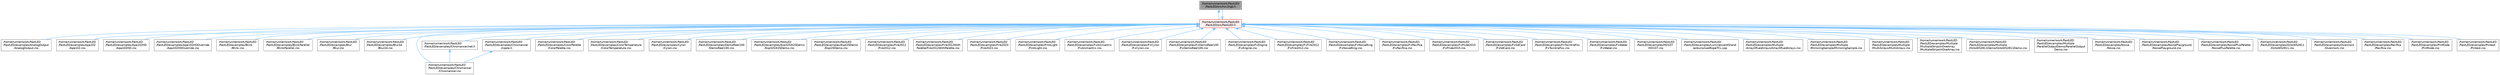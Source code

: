 digraph "/home/runner/work/FastLED/FastLED/src/hsv2rgb.h"
{
 // LATEX_PDF_SIZE
  bgcolor="transparent";
  edge [fontname=Helvetica,fontsize=10,labelfontname=Helvetica,labelfontsize=10];
  node [fontname=Helvetica,fontsize=10,shape=box,height=0.2,width=0.4];
  Node1 [id="Node000001",label="/home/runner/work/FastLED\l/FastLED/src/hsv2rgb.h",height=0.2,width=0.4,color="gray40", fillcolor="grey60", style="filled", fontcolor="black",tooltip="Functions to convert from the HSV colorspace to the RGB colorspace."];
  Node1 -> Node2 [id="edge1_Node000001_Node000002",dir="back",color="steelblue1",style="solid",tooltip=" "];
  Node2 [id="Node000002",label="/home/runner/work/FastLED\l/FastLED/src/FastLED.h",height=0.2,width=0.4,color="red", fillcolor="#FFF0F0", style="filled",URL="$db/d97/_fast_l_e_d_8h.html",tooltip="central include file for FastLED, defines the CFastLED class/object"];
  Node2 -> Node3 [id="edge2_Node000002_Node000003",dir="back",color="steelblue1",style="solid",tooltip=" "];
  Node3 [id="Node000003",label="/home/runner/work/FastLED\l/FastLED/examples/AnalogOutput\l/AnalogOutput.ino",height=0.2,width=0.4,color="grey40", fillcolor="white", style="filled",URL="$d5/d17/_analog_output_8ino.html",tooltip="Demonstrates how to use FastLED color functions even without a \"pixel-addressible\" smart LED strip."];
  Node2 -> Node4 [id="edge3_Node000002_Node000004",dir="back",color="steelblue1",style="solid",tooltip=" "];
  Node4 [id="Node000004",label="/home/runner/work/FastLED\l/FastLED/examples/Apa102\l/Apa102.ino",height=0.2,width=0.4,color="grey40", fillcolor="white", style="filled",URL="$dd/d0f/_apa102_8ino.html",tooltip=" "];
  Node2 -> Node5 [id="edge4_Node000002_Node000005",dir="back",color="steelblue1",style="solid",tooltip=" "];
  Node5 [id="Node000005",label="/home/runner/work/FastLED\l/FastLED/examples/Apa102HD\l/Apa102HD.ino",height=0.2,width=0.4,color="grey40", fillcolor="white", style="filled",URL="$d1/d75/_apa102_h_d_8ino.html",tooltip="Example showing how to use the APA102HD gamma correction."];
  Node2 -> Node6 [id="edge5_Node000002_Node000006",dir="back",color="steelblue1",style="solid",tooltip=" "];
  Node6 [id="Node000006",label="/home/runner/work/FastLED\l/FastLED/examples/Apa102HDOverride\l/Apa102HDOverride.ino",height=0.2,width=0.4,color="grey40", fillcolor="white", style="filled",URL="$d3/d6e/_apa102_h_d_override_8ino.html",tooltip=" "];
  Node2 -> Node7 [id="edge6_Node000002_Node000007",dir="back",color="steelblue1",style="solid",tooltip=" "];
  Node7 [id="Node000007",label="/home/runner/work/FastLED\l/FastLED/examples/Blink\l/Blink.ino",height=0.2,width=0.4,color="grey40", fillcolor="white", style="filled",URL="$d0/dc3/_blink_8ino.html",tooltip="Blink the first LED of an LED strip."];
  Node2 -> Node8 [id="edge7_Node000002_Node000008",dir="back",color="steelblue1",style="solid",tooltip=" "];
  Node8 [id="Node000008",label="/home/runner/work/FastLED\l/FastLED/examples/BlinkParallel\l/BlinkParallel.ino",height=0.2,width=0.4,color="grey40", fillcolor="white", style="filled",URL="$d5/d4d/_blink_parallel_8ino.html",tooltip="Shows parallel usage of WS2812 strips."];
  Node2 -> Node9 [id="edge8_Node000002_Node000009",dir="back",color="steelblue1",style="solid",tooltip=" "];
  Node9 [id="Node000009",label="/home/runner/work/FastLED\l/FastLED/examples/Blur\l/Blur.ino",height=0.2,width=0.4,color="grey40", fillcolor="white", style="filled",URL="$d4/d0c/_blur_8ino.html",tooltip=" "];
  Node2 -> Node10 [id="edge9_Node000002_Node000010",dir="back",color="steelblue1",style="solid",tooltip=" "];
  Node10 [id="Node000010",label="/home/runner/work/FastLED\l/FastLED/examples/Blur2d\l/Blur2d.ino",height=0.2,width=0.4,color="grey40", fillcolor="white", style="filled",URL="$df/d42/_blur2d_8ino.html",tooltip=" "];
  Node2 -> Node11 [id="edge10_Node000002_Node000011",dir="back",color="steelblue1",style="solid",tooltip=" "];
  Node11 [id="Node000011",label="/home/runner/work/FastLED\l/FastLED/examples/Chromancer\l/Chromancer.ino",height=0.2,width=0.4,color="grey40", fillcolor="white", style="filled",URL="$d1/ddb/_chromancer_8ino.html",tooltip=" "];
  Node2 -> Node12 [id="edge11_Node000002_Node000012",dir="back",color="steelblue1",style="solid",tooltip=" "];
  Node12 [id="Node000012",label="/home/runner/work/FastLED\l/FastLED/examples/Chromancer/net.h",height=0.2,width=0.4,color="grey40", fillcolor="white", style="filled",URL="$d7/d97/net_8h.html",tooltip=" "];
  Node12 -> Node11 [id="edge12_Node000012_Node000011",dir="back",color="steelblue1",style="solid",tooltip=" "];
  Node2 -> Node13 [id="edge13_Node000002_Node000013",dir="back",color="steelblue1",style="solid",tooltip=" "];
  Node13 [id="Node000013",label="/home/runner/work/FastLED\l/FastLED/examples/Chromancer\l/ripple.h",height=0.2,width=0.4,color="grey40", fillcolor="white", style="filled",URL="$de/de3/ripple_8h.html",tooltip=" "];
  Node13 -> Node11 [id="edge14_Node000013_Node000011",dir="back",color="steelblue1",style="solid",tooltip=" "];
  Node2 -> Node14 [id="edge15_Node000002_Node000014",dir="back",color="steelblue1",style="solid",tooltip=" "];
  Node14 [id="Node000014",label="/home/runner/work/FastLED\l/FastLED/examples/ColorPalette\l/ColorPalette.ino",height=0.2,width=0.4,color="grey40", fillcolor="white", style="filled",URL="$d1/dc5/_color_palette_8ino.html",tooltip="Demonstrates how to use Color Palettes."];
  Node2 -> Node15 [id="edge16_Node000002_Node000015",dir="back",color="steelblue1",style="solid",tooltip=" "];
  Node15 [id="Node000015",label="/home/runner/work/FastLED\l/FastLED/examples/ColorTemperature\l/ColorTemperature.ino",height=0.2,width=0.4,color="grey40", fillcolor="white", style="filled",URL="$d7/d22/_color_temperature_8ino.html",tooltip="Demonstrates how to use ColorTemperature based color correction."];
  Node2 -> Node16 [id="edge17_Node000002_Node000016",dir="back",color="steelblue1",style="solid",tooltip=" "];
  Node16 [id="Node000016",label="/home/runner/work/FastLED\l/FastLED/examples/Cylon\l/Cylon.ino",height=0.2,width=0.4,color="grey40", fillcolor="white", style="filled",URL="$d8/d97/_cylon_8ino.html",tooltip="An animation that moves a single LED back and forth (Larson Scanner effect)"];
  Node2 -> Node17 [id="edge18_Node000002_Node000017",dir="back",color="steelblue1",style="solid",tooltip=" "];
  Node17 [id="Node000017",label="/home/runner/work/FastLED\l/FastLED/examples/DemoReel100\l/DemoReel100.ino",height=0.2,width=0.4,color="grey40", fillcolor="white", style="filled",URL="$d5/d25/_demo_reel100_8ino.html",tooltip="FastLED \"100 lines of code\" demo reel, showing off some effects."];
  Node2 -> Node18 [id="edge19_Node000002_Node000018",dir="back",color="steelblue1",style="solid",tooltip=" "];
  Node18 [id="Node000018",label="/home/runner/work/FastLED\l/FastLED/examples/Esp32S3I2SDemo\l/Esp32S3I2SDemo.ino",height=0.2,width=0.4,color="grey40", fillcolor="white", style="filled",URL="$db/de9/_esp32_s3_i2_s_demo_8ino.html",tooltip=" "];
  Node2 -> Node19 [id="edge20_Node000002_Node000019",dir="back",color="steelblue1",style="solid",tooltip=" "];
  Node19 [id="Node000019",label="/home/runner/work/FastLED\l/FastLED/examples/EspI2SDemo\l/EspI2SDemo.ino",height=0.2,width=0.4,color="grey40", fillcolor="white", style="filled",URL="$d8/d6e/_esp_i2_s_demo_8ino.html",tooltip=" "];
  Node2 -> Node20 [id="edge21_Node000002_Node000020",dir="back",color="steelblue1",style="solid",tooltip=" "];
  Node20 [id="Node000020",label="/home/runner/work/FastLED\l/FastLED/examples/Fire2012\l/Fire2012.ino",height=0.2,width=0.4,color="grey40", fillcolor="white", style="filled",URL="$d4/d26/_fire2012_8ino.html",tooltip="Simple one-dimensional fire animation."];
  Node2 -> Node21 [id="edge22_Node000002_Node000021",dir="back",color="steelblue1",style="solid",tooltip=" "];
  Node21 [id="Node000021",label="/home/runner/work/FastLED\l/FastLED/examples/Fire2012With\lPalette/Fire2012WithPalette.ino",height=0.2,width=0.4,color="grey40", fillcolor="white", style="filled",URL="$db/d92/_fire2012_with_palette_8ino.html",tooltip="Simple one-dimensional fire animation with a programmable color palette."];
  Node2 -> Node22 [id="edge23_Node000002_Node000022",dir="back",color="steelblue1",style="solid",tooltip=" "];
  Node22 [id="Node000022",label="/home/runner/work/FastLED\l/FastLED/examples/Fire2023\l/Fire2023.ino",height=0.2,width=0.4,color="grey40", fillcolor="white", style="filled",URL="$d8/d2c/_fire2023_8ino.html",tooltip=" "];
  Node2 -> Node23 [id="edge24_Node000002_Node000023",dir="back",color="steelblue1",style="solid",tooltip=" "];
  Node23 [id="Node000023",label="/home/runner/work/FastLED\l/FastLED/examples/FirstLight\l/FirstLight.ino",height=0.2,width=0.4,color="grey40", fillcolor="white", style="filled",URL="$de/d2b/_first_light_8ino.html",tooltip="Animate a white dot moving along a strip of LEDs."];
  Node2 -> Node24 [id="edge25_Node000002_Node000024",dir="back",color="steelblue1",style="solid",tooltip=" "];
  Node24 [id="Node000024",label="/home/runner/work/FastLED\l/FastLED/examples/FxAnimartrix\l/FxAnimartrix.ino",height=0.2,width=0.4,color="grey40", fillcolor="white", style="filled",URL="$dd/d96/_fx_animartrix_8ino.html",tooltip=" "];
  Node2 -> Node25 [id="edge26_Node000002_Node000025",dir="back",color="steelblue1",style="solid",tooltip=" "];
  Node25 [id="Node000025",label="/home/runner/work/FastLED\l/FastLED/examples/FxCylon\l/FxCylon.ino",height=0.2,width=0.4,color="grey40", fillcolor="white", style="filled",URL="$db/d86/_fx_cylon_8ino.html",tooltip=" "];
  Node2 -> Node26 [id="edge27_Node000002_Node000026",dir="back",color="steelblue1",style="solid",tooltip=" "];
  Node26 [id="Node000026",label="/home/runner/work/FastLED\l/FastLED/examples/FxDemoReel100\l/FxDemoReel100.ino",height=0.2,width=0.4,color="grey40", fillcolor="white", style="filled",URL="$d1/d8f/_fx_demo_reel100_8ino.html",tooltip=" "];
  Node2 -> Node27 [id="edge28_Node000002_Node000027",dir="back",color="steelblue1",style="solid",tooltip=" "];
  Node27 [id="Node000027",label="/home/runner/work/FastLED\l/FastLED/examples/FxEngine\l/FxEngine.ino",height=0.2,width=0.4,color="grey40", fillcolor="white", style="filled",URL="$d6/d35/_fx_engine_8ino.html",tooltip="Demonstrates how to use the FxEngine to switch between different effects on a 2D LED matrix."];
  Node2 -> Node28 [id="edge29_Node000002_Node000028",dir="back",color="steelblue1",style="solid",tooltip=" "];
  Node28 [id="Node000028",label="/home/runner/work/FastLED\l/FastLED/examples/FxFire2012\l/FxFire2012.ino",height=0.2,width=0.4,color="grey40", fillcolor="white", style="filled",URL="$df/d57/_fx_fire2012_8ino.html",tooltip=" "];
  Node2 -> Node29 [id="edge30_Node000002_Node000029",dir="back",color="steelblue1",style="solid",tooltip=" "];
  Node29 [id="Node000029",label="/home/runner/work/FastLED\l/FastLED/examples/FxNoiseRing\l/FxNoiseRing.ino",height=0.2,width=0.4,color="grey40", fillcolor="white", style="filled",URL="$d3/dac/_fx_noise_ring_8ino.html",tooltip=" "];
  Node2 -> Node30 [id="edge31_Node000002_Node000030",dir="back",color="steelblue1",style="solid",tooltip=" "];
  Node30 [id="Node000030",label="/home/runner/work/FastLED\l/FastLED/examples/FxPacifica\l/FxPacifica.ino",height=0.2,width=0.4,color="grey40", fillcolor="white", style="filled",URL="$dc/ded/_fx_pacifica_8ino.html",tooltip=" "];
  Node2 -> Node31 [id="edge32_Node000002_Node000031",dir="back",color="steelblue1",style="solid",tooltip=" "];
  Node31 [id="Node000031",label="/home/runner/work/FastLED\l/FastLED/examples/FxPride2015\l/FxPride2015.ino",height=0.2,width=0.4,color="grey40", fillcolor="white", style="filled",URL="$d2/db0/_fx_pride2015_8ino.html",tooltip=" "];
  Node2 -> Node32 [id="edge33_Node000002_Node000032",dir="back",color="steelblue1",style="solid",tooltip=" "];
  Node32 [id="Node000032",label="/home/runner/work/FastLED\l/FastLED/examples/FxSdCard\l/FxSdCard.ino",height=0.2,width=0.4,color="grey40", fillcolor="white", style="filled",URL="$d7/d35/_fx_sd_card_8ino.html",tooltip=" "];
  Node2 -> Node33 [id="edge34_Node000002_Node000033",dir="back",color="steelblue1",style="solid",tooltip=" "];
  Node33 [id="Node000033",label="/home/runner/work/FastLED\l/FastLED/examples/FxTwinkleFox\l/FxTwinkleFox.ino",height=0.2,width=0.4,color="grey40", fillcolor="white", style="filled",URL="$dd/d4d/_fx_twinkle_fox_8ino.html",tooltip=" "];
  Node2 -> Node34 [id="edge35_Node000002_Node000034",dir="back",color="steelblue1",style="solid",tooltip=" "];
  Node34 [id="Node000034",label="/home/runner/work/FastLED\l/FastLED/examples/FxWater\l/FxWater.ino",height=0.2,width=0.4,color="grey40", fillcolor="white", style="filled",URL="$dd/d61/_fx_water_8ino.html",tooltip=" "];
  Node2 -> Node35 [id="edge36_Node000002_Node000035",dir="back",color="steelblue1",style="solid",tooltip=" "];
  Node35 [id="Node000035",label="/home/runner/work/FastLED\l/FastLED/examples/HD107\l/HD107.ino",height=0.2,width=0.4,color="grey40", fillcolor="white", style="filled",URL="$dd/db4/_h_d107_8ino.html",tooltip="Example showing how to use the HD107 and HD which has built in gamma correction."];
  Node2 -> Node36 [id="edge37_Node000002_Node000036",dir="back",color="steelblue1",style="solid",tooltip=" "];
  Node36 [id="Node000036",label="/home/runner/work/FastLED\l/FastLED/examples/LuminescentGrand\l/arduino/LedRopeTCL.cpp",height=0.2,width=0.4,color="grey40", fillcolor="white", style="filled",URL="$d6/dc9/_led_rope_t_c_l_8cpp.html",tooltip=" "];
  Node2 -> Node37 [id="edge38_Node000002_Node000037",dir="back",color="steelblue1",style="solid",tooltip=" "];
  Node37 [id="Node000037",label="/home/runner/work/FastLED\l/FastLED/examples/Multiple\l/ArrayOfLedArrays/ArrayOfLedArrays.ino",height=0.2,width=0.4,color="grey40", fillcolor="white", style="filled",URL="$d6/dca/_array_of_led_arrays_8ino.html",tooltip="Set up three LED strips, all running from an array of arrays."];
  Node2 -> Node38 [id="edge39_Node000002_Node000038",dir="back",color="steelblue1",style="solid",tooltip=" "];
  Node38 [id="Node000038",label="/home/runner/work/FastLED\l/FastLED/examples/Multiple\l/MirroringSample/MirroringSample.ino",height=0.2,width=0.4,color="grey40", fillcolor="white", style="filled",URL="$d0/da1/_mirroring_sample_8ino.html",tooltip="Demonstrates how to use multiple LED strips, each with the same data."];
  Node2 -> Node39 [id="edge40_Node000002_Node000039",dir="back",color="steelblue1",style="solid",tooltip=" "];
  Node39 [id="Node000039",label="/home/runner/work/FastLED\l/FastLED/examples/Multiple\l/MultiArrays/MultiArrays.ino",height=0.2,width=0.4,color="grey40", fillcolor="white", style="filled",URL="$d1/d65/_multi_arrays_8ino.html",tooltip="Demonstrates how to use multiple LED strips, each with their own data."];
  Node2 -> Node40 [id="edge41_Node000002_Node000040",dir="back",color="steelblue1",style="solid",tooltip=" "];
  Node40 [id="Node000040",label="/home/runner/work/FastLED\l/FastLED/examples/Multiple\l/MultipleStripsInOneArray\l/MultipleStripsInOneArray.ino",height=0.2,width=0.4,color="grey40", fillcolor="white", style="filled",URL="$da/d73/_multiple_strips_in_one_array_8ino.html",tooltip="Demonstrates how to use multiple LED strips, each with their own data in one shared array."];
  Node2 -> Node41 [id="edge42_Node000002_Node000041",dir="back",color="steelblue1",style="solid",tooltip=" "];
  Node41 [id="Node000041",label="/home/runner/work/FastLED\l/FastLED/examples/Multiple\l/OctoWS2811Demo/OctoWS2811Demo.ino",height=0.2,width=0.4,color="grey40", fillcolor="white", style="filled",URL="$dc/dc1/_octo_w_s2811_demo_8ino.html",tooltip="Demonstrates how to use OctoWS2811 output."];
  Node2 -> Node42 [id="edge43_Node000002_Node000042",dir="back",color="steelblue1",style="solid",tooltip=" "];
  Node42 [id="Node000042",label="/home/runner/work/FastLED\l/FastLED/examples/Multiple\l/ParallelOutputDemo/ParallelOutput\lDemo.ino",height=0.2,width=0.4,color="grey40", fillcolor="white", style="filled",URL="$da/d6e/_parallel_output_demo_8ino.html",tooltip="Demonstrates how to write to multiple strips simultaneously."];
  Node2 -> Node43 [id="edge44_Node000002_Node000043",dir="back",color="steelblue1",style="solid",tooltip=" "];
  Node43 [id="Node000043",label="/home/runner/work/FastLED\l/FastLED/examples/Noise\l/Noise.ino",height=0.2,width=0.4,color="grey40", fillcolor="white", style="filled",URL="$d6/d9d/_noise_8ino.html",tooltip="Demonstrates how to use noise generation on a 2D LED matrix."];
  Node2 -> Node44 [id="edge45_Node000002_Node000044",dir="back",color="steelblue1",style="solid",tooltip=" "];
  Node44 [id="Node000044",label="/home/runner/work/FastLED\l/FastLED/examples/NoisePlayground\l/NoisePlayground.ino",height=0.2,width=0.4,color="grey40", fillcolor="white", style="filled",URL="$d7/ddc/_noise_playground_8ino.html",tooltip="Demonstrates how to use noise generation on a 2D LED matrix."];
  Node2 -> Node45 [id="edge46_Node000002_Node000045",dir="back",color="steelblue1",style="solid",tooltip=" "];
  Node45 [id="Node000045",label="/home/runner/work/FastLED\l/FastLED/examples/NoisePlusPalette\l/NoisePlusPalette.ino",height=0.2,width=0.4,color="grey40", fillcolor="white", style="filled",URL="$da/dda/_noise_plus_palette_8ino.html",tooltip="Demonstrates how to mix noise generation with color palettes on a 2D LED matrix."];
  Node2 -> Node46 [id="edge47_Node000002_Node000046",dir="back",color="steelblue1",style="solid",tooltip=" "];
  Node46 [id="Node000046",label="/home/runner/work/FastLED\l/FastLED/examples/OctoWS2811\l/OctoWS2811.ino",height=0.2,width=0.4,color="grey40", fillcolor="white", style="filled",URL="$d5/db2/_octo_w_s2811_8ino.html",tooltip=" "];
  Node2 -> Node47 [id="edge48_Node000002_Node000047",dir="back",color="steelblue1",style="solid",tooltip=" "];
  Node47 [id="Node000047",label="/home/runner/work/FastLED\l/FastLED/examples/Overclock\l/Overclock.ino",height=0.2,width=0.4,color="grey40", fillcolor="white", style="filled",URL="$df/d43/_overclock_8ino.html",tooltip="Demonstrates how to overclock a FastLED setup."];
  Node2 -> Node48 [id="edge49_Node000002_Node000048",dir="back",color="steelblue1",style="solid",tooltip=" "];
  Node48 [id="Node000048",label="/home/runner/work/FastLED\l/FastLED/examples/Pacifica\l/Pacifica.ino",height=0.2,width=0.4,color="grey40", fillcolor="white", style="filled",URL="$dc/d25/_pacifica_8ino.html",tooltip="Gentle, blue-green ocean wave animation."];
  Node2 -> Node49 [id="edge50_Node000002_Node000049",dir="back",color="steelblue1",style="solid",tooltip=" "];
  Node49 [id="Node000049",label="/home/runner/work/FastLED\l/FastLED/examples/PinMode\l/PinMode.ino",height=0.2,width=0.4,color="grey40", fillcolor="white", style="filled",URL="$df/d06/_pin_mode_8ino.html",tooltip="Checks that pinMode, digitalWrite and digitalRead work correctly."];
  Node2 -> Node50 [id="edge51_Node000002_Node000050",dir="back",color="steelblue1",style="solid",tooltip=" "];
  Node50 [id="Node000050",label="/home/runner/work/FastLED\l/FastLED/examples/Pintest\l/Pintest.ino",height=0.2,width=0.4,color="grey40", fillcolor="white", style="filled",URL="$db/d0b/_pintest_8ino.html",tooltip="Checks available pin outputs (for debugging)"];
  Node2 -> Node1 [id="edge52_Node000002_Node000001",dir="back",color="steelblue1",style="solid",tooltip=" "];
}
